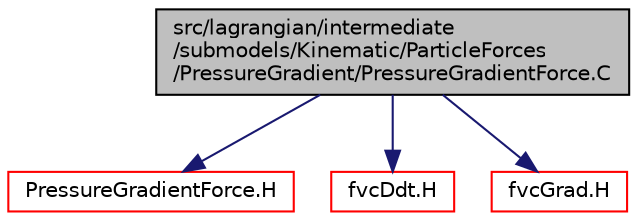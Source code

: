 digraph "src/lagrangian/intermediate/submodels/Kinematic/ParticleForces/PressureGradient/PressureGradientForce.C"
{
  bgcolor="transparent";
  edge [fontname="Helvetica",fontsize="10",labelfontname="Helvetica",labelfontsize="10"];
  node [fontname="Helvetica",fontsize="10",shape=record];
  Node1 [label="src/lagrangian/intermediate\l/submodels/Kinematic/ParticleForces\l/PressureGradient/PressureGradientForce.C",height=0.2,width=0.4,color="black", fillcolor="grey75", style="filled", fontcolor="black"];
  Node1 -> Node2 [color="midnightblue",fontsize="10",style="solid",fontname="Helvetica"];
  Node2 [label="PressureGradientForce.H",height=0.2,width=0.4,color="red",URL="$a06834.html"];
  Node1 -> Node3 [color="midnightblue",fontsize="10",style="solid",fontname="Helvetica"];
  Node3 [label="fvcDdt.H",height=0.2,width=0.4,color="red",URL="$a05805.html",tooltip="Calculate the first temporal derivative. "];
  Node1 -> Node4 [color="midnightblue",fontsize="10",style="solid",fontname="Helvetica"];
  Node4 [label="fvcGrad.H",height=0.2,width=0.4,color="red",URL="$a05813.html",tooltip="Calculate the gradient of the given field. "];
}
